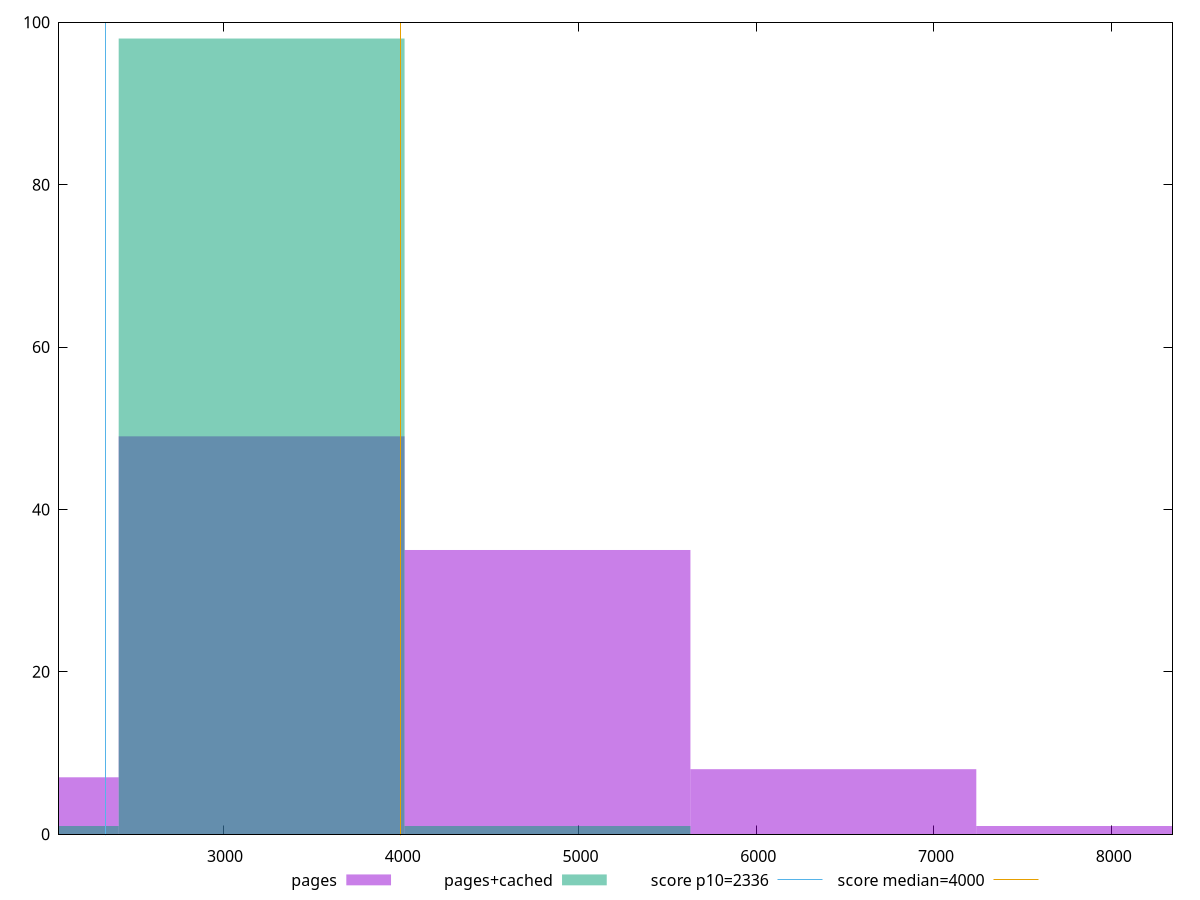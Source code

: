reset

$pages <<EOF
3216.959291536285 49
4825.438937304428 35
6433.91858307257 8
1608.4796457681425 7
8042.398228840712 1
EOF

$pagesCached <<EOF
4825.438937304428 1
3216.959291536285 98
1608.4796457681425 1
EOF

set key outside below
set boxwidth 1608.4796457681425
set xrange [2076.871:8342.033]
set yrange [0:100]
set trange [0:100]
set style fill transparent solid 0.5 noborder

set parametric
set terminal svg size 640, 500 enhanced background rgb 'white'
set output "report_00009_2021-02-08T22-37-41.559Z/first-contentful-paint/comparison/histogram/0_vs_1.svg"

plot $pages title "pages" with boxes, \
     $pagesCached title "pages+cached" with boxes, \
     2336,t title "score p10=2336", \
     4000,t title "score median=4000"

reset
